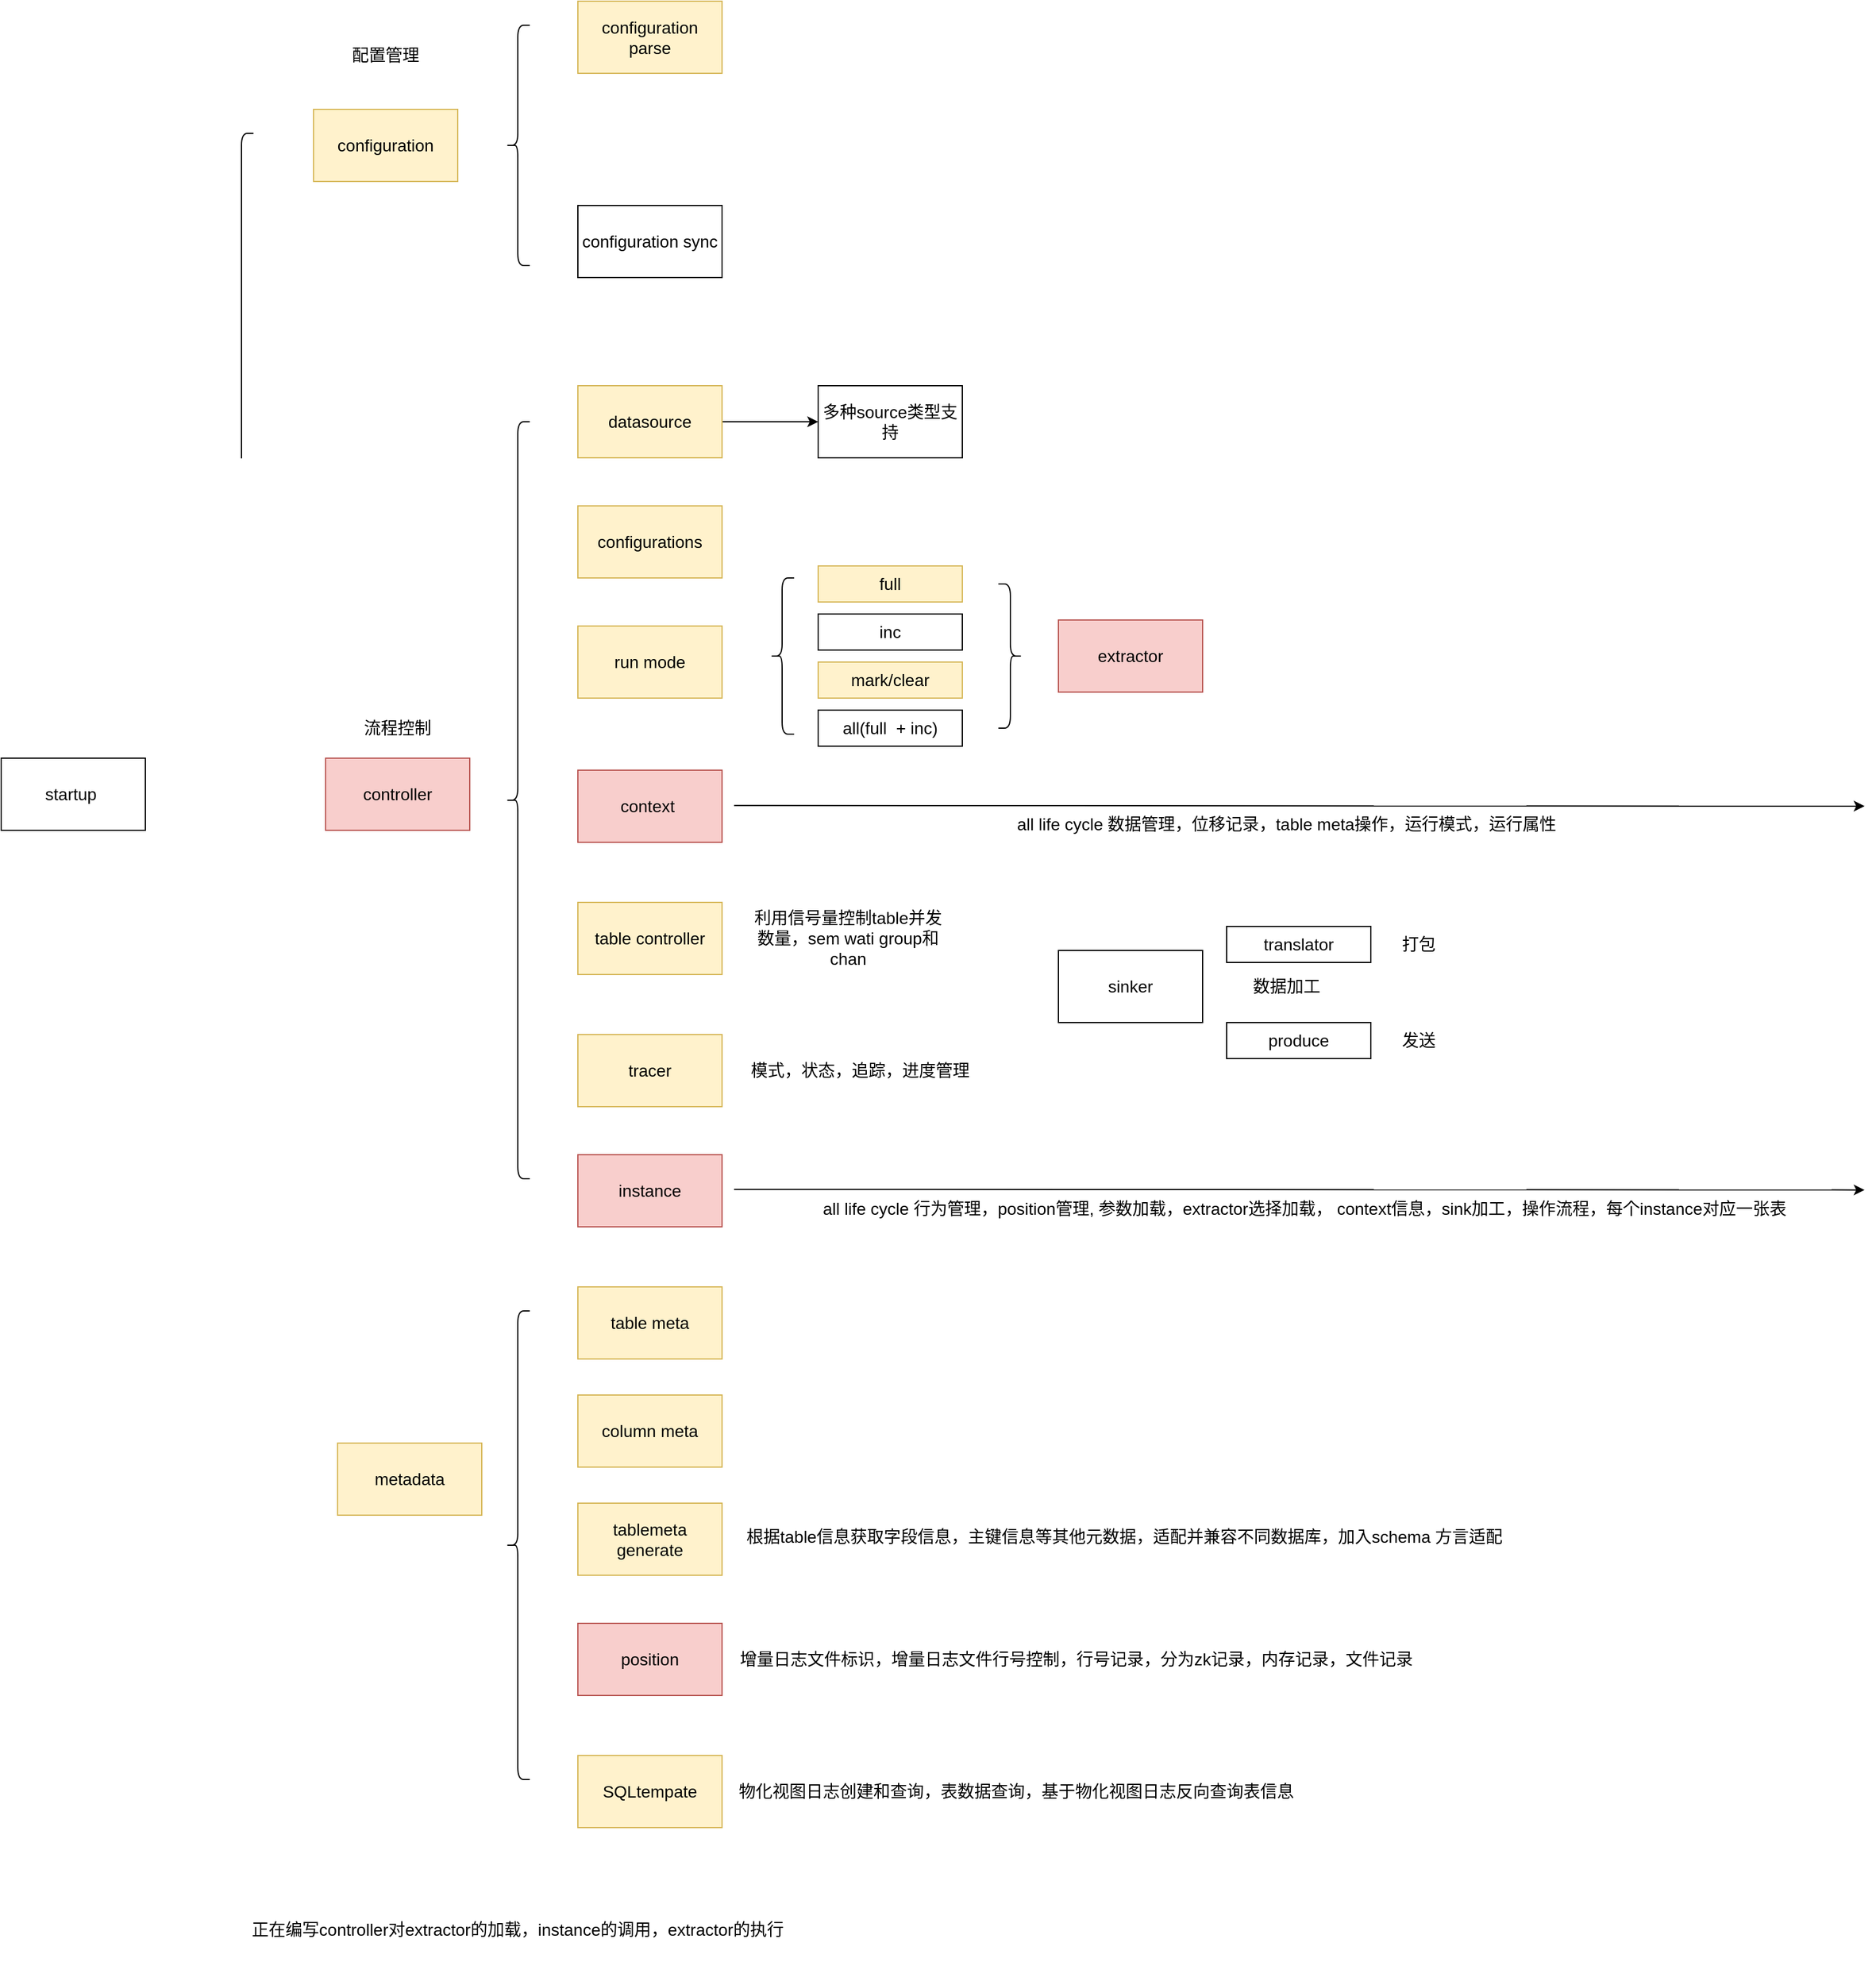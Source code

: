 <mxfile version="20.0.4" type="github" pages="2">
  <diagram id="Uya6pgXnaCPI3lfLYF1-" name="Page-1">
    <mxGraphModel dx="2736" dy="2756" grid="1" gridSize="10" guides="1" tooltips="1" connect="1" arrows="1" fold="1" page="1" pageScale="1" pageWidth="850" pageHeight="1100" math="0" shadow="0">
      <root>
        <mxCell id="0" />
        <mxCell id="1" parent="0" />
        <mxCell id="161mTq9g-FemefKwEqO9-1" value="startup&amp;nbsp;" style="whiteSpace=wrap;html=1;fontSize=14;" vertex="1" parent="1">
          <mxGeometry x="130" y="240" width="120" height="60" as="geometry" />
        </mxCell>
        <mxCell id="161mTq9g-FemefKwEqO9-4" value="controller" style="whiteSpace=wrap;html=1;fillColor=#f8cecc;strokeColor=#b85450;fontSize=14;" vertex="1" parent="1">
          <mxGeometry x="400" y="240" width="120" height="60" as="geometry" />
        </mxCell>
        <mxCell id="161mTq9g-FemefKwEqO9-44" value="" style="edgeStyle=orthogonalEdgeStyle;rounded=0;orthogonalLoop=1;jettySize=auto;html=1;fontSize=14;" edge="1" parent="1" source="161mTq9g-FemefKwEqO9-6" target="161mTq9g-FemefKwEqO9-43">
          <mxGeometry relative="1" as="geometry" />
        </mxCell>
        <mxCell id="161mTq9g-FemefKwEqO9-6" value="datasource" style="whiteSpace=wrap;html=1;fillColor=#fff2cc;strokeColor=#d6b656;fontSize=14;" vertex="1" parent="1">
          <mxGeometry x="610" y="-70" width="120" height="60" as="geometry" />
        </mxCell>
        <mxCell id="161mTq9g-FemefKwEqO9-8" value="configurations" style="whiteSpace=wrap;html=1;fillColor=#fff2cc;strokeColor=#d6b656;fontSize=14;" vertex="1" parent="1">
          <mxGeometry x="610" y="30" width="120" height="60" as="geometry" />
        </mxCell>
        <mxCell id="161mTq9g-FemefKwEqO9-9" value="run mode" style="whiteSpace=wrap;html=1;fillColor=#fff2cc;strokeColor=#d6b656;fontSize=14;" vertex="1" parent="1">
          <mxGeometry x="610" y="130" width="120" height="60" as="geometry" />
        </mxCell>
        <mxCell id="161mTq9g-FemefKwEqO9-10" value="context&amp;nbsp;" style="whiteSpace=wrap;html=1;fillColor=#f8cecc;strokeColor=#b85450;fontSize=14;" vertex="1" parent="1">
          <mxGeometry x="610" y="250" width="120" height="60" as="geometry" />
        </mxCell>
        <mxCell id="161mTq9g-FemefKwEqO9-11" value="table controller" style="whiteSpace=wrap;html=1;fillColor=#fff2cc;strokeColor=#d6b656;fontSize=14;" vertex="1" parent="1">
          <mxGeometry x="610" y="360" width="120" height="60" as="geometry" />
        </mxCell>
        <mxCell id="161mTq9g-FemefKwEqO9-12" value="tracer" style="whiteSpace=wrap;html=1;fillColor=#fff2cc;strokeColor=#d6b656;fontSize=14;" vertex="1" parent="1">
          <mxGeometry x="610" y="470" width="120" height="60" as="geometry" />
        </mxCell>
        <mxCell id="161mTq9g-FemefKwEqO9-13" value="instance" style="whiteSpace=wrap;html=1;fillColor=#f8cecc;strokeColor=#b85450;fontSize=14;" vertex="1" parent="1">
          <mxGeometry x="610" y="570" width="120" height="60" as="geometry" />
        </mxCell>
        <mxCell id="161mTq9g-FemefKwEqO9-15" value="" style="shape=curlyBracket;whiteSpace=wrap;html=1;rounded=1;fontSize=14;" vertex="1" parent="1">
          <mxGeometry x="550" y="-40" width="20" height="630" as="geometry" />
        </mxCell>
        <mxCell id="161mTq9g-FemefKwEqO9-17" value="流程控制" style="text;html=1;strokeColor=none;fillColor=none;align=center;verticalAlign=middle;whiteSpace=wrap;rounded=0;fontSize=14;" vertex="1" parent="1">
          <mxGeometry x="430" y="200" width="60" height="30" as="geometry" />
        </mxCell>
        <mxCell id="161mTq9g-FemefKwEqO9-18" value="metadata" style="whiteSpace=wrap;html=1;fillColor=#fff2cc;strokeColor=#d6b656;fontSize=14;" vertex="1" parent="1">
          <mxGeometry x="410" y="810" width="120" height="60" as="geometry" />
        </mxCell>
        <mxCell id="161mTq9g-FemefKwEqO9-19" value="configuration" style="whiteSpace=wrap;html=1;fillColor=#fff2cc;strokeColor=#d6b656;fontSize=14;" vertex="1" parent="1">
          <mxGeometry x="390" y="-300" width="120" height="60" as="geometry" />
        </mxCell>
        <mxCell id="161mTq9g-FemefKwEqO9-20" value="配置管理" style="text;html=1;strokeColor=none;fillColor=none;align=center;verticalAlign=middle;whiteSpace=wrap;rounded=0;fontSize=14;" vertex="1" parent="1">
          <mxGeometry x="420" y="-360" width="60" height="30" as="geometry" />
        </mxCell>
        <mxCell id="161mTq9g-FemefKwEqO9-21" value="configuration parse" style="whiteSpace=wrap;html=1;fillColor=#fff2cc;strokeColor=#d6b656;fontSize=14;" vertex="1" parent="1">
          <mxGeometry x="610" y="-390" width="120" height="60" as="geometry" />
        </mxCell>
        <mxCell id="161mTq9g-FemefKwEqO9-22" value="configuration sync" style="whiteSpace=wrap;html=1;fontSize=14;" vertex="1" parent="1">
          <mxGeometry x="610" y="-220" width="120" height="60" as="geometry" />
        </mxCell>
        <mxCell id="161mTq9g-FemefKwEqO9-23" value="table meta" style="whiteSpace=wrap;html=1;fillColor=#fff2cc;strokeColor=#d6b656;fontSize=14;" vertex="1" parent="1">
          <mxGeometry x="610" y="680" width="120" height="60" as="geometry" />
        </mxCell>
        <mxCell id="161mTq9g-FemefKwEqO9-24" value="column meta" style="whiteSpace=wrap;html=1;fillColor=#fff2cc;strokeColor=#d6b656;fontSize=14;" vertex="1" parent="1">
          <mxGeometry x="610" y="770" width="120" height="60" as="geometry" />
        </mxCell>
        <mxCell id="161mTq9g-FemefKwEqO9-25" value="tablemeta generate" style="whiteSpace=wrap;html=1;fillColor=#fff2cc;strokeColor=#d6b656;fontSize=14;" vertex="1" parent="1">
          <mxGeometry x="610" y="860" width="120" height="60" as="geometry" />
        </mxCell>
        <mxCell id="161mTq9g-FemefKwEqO9-26" value="" style="shape=curlyBracket;whiteSpace=wrap;html=1;rounded=1;fontSize=14;" vertex="1" parent="1">
          <mxGeometry x="550" y="700" width="20" height="390" as="geometry" />
        </mxCell>
        <mxCell id="161mTq9g-FemefKwEqO9-27" value="" style="shape=curlyBracket;whiteSpace=wrap;html=1;rounded=1;fontSize=14;" vertex="1" parent="1">
          <mxGeometry x="550" y="-370" width="20" height="200" as="geometry" />
        </mxCell>
        <mxCell id="161mTq9g-FemefKwEqO9-28" value="extractor" style="whiteSpace=wrap;html=1;fillColor=#f8cecc;strokeColor=#b85450;fontSize=14;" vertex="1" parent="1">
          <mxGeometry x="1010" y="125" width="120" height="60" as="geometry" />
        </mxCell>
        <mxCell id="161mTq9g-FemefKwEqO9-29" value="sinker" style="whiteSpace=wrap;html=1;fontSize=14;" vertex="1" parent="1">
          <mxGeometry x="1010" y="400" width="120" height="60" as="geometry" />
        </mxCell>
        <mxCell id="161mTq9g-FemefKwEqO9-30" value="利用信号量控制table并发数量，sem wati group和chan" style="text;html=1;strokeColor=none;fillColor=none;align=center;verticalAlign=middle;whiteSpace=wrap;rounded=0;fontSize=14;" vertex="1" parent="1">
          <mxGeometry x="750" y="355" width="170" height="70" as="geometry" />
        </mxCell>
        <mxCell id="161mTq9g-FemefKwEqO9-31" value="position" style="whiteSpace=wrap;html=1;fillColor=#f8cecc;strokeColor=#b85450;fontSize=14;" vertex="1" parent="1">
          <mxGeometry x="610" y="960" width="120" height="60" as="geometry" />
        </mxCell>
        <mxCell id="161mTq9g-FemefKwEqO9-32" value="" style="endArrow=classic;html=1;rounded=0;fontSize=14;" edge="1" parent="1">
          <mxGeometry width="50" height="50" relative="1" as="geometry">
            <mxPoint x="740" y="598.82" as="sourcePoint" />
            <mxPoint x="1681" y="599.32" as="targetPoint" />
          </mxGeometry>
        </mxCell>
        <mxCell id="161mTq9g-FemefKwEqO9-33" value="&lt;font style=&quot;font-size: 14px;&quot;&gt;all life cycle 数据管理，位移记录，table meta操作，运行模式，运行属性&lt;/font&gt;" style="text;html=1;strokeColor=none;fillColor=none;align=center;verticalAlign=middle;whiteSpace=wrap;rounded=0;fontSize=14;" vertex="1" parent="1">
          <mxGeometry x="880" y="280" width="640" height="30" as="geometry" />
        </mxCell>
        <mxCell id="161mTq9g-FemefKwEqO9-34" value="" style="endArrow=classic;html=1;rounded=0;fontSize=14;" edge="1" parent="1">
          <mxGeometry width="50" height="50" relative="1" as="geometry">
            <mxPoint x="740" y="279.41" as="sourcePoint" />
            <mxPoint x="1681" y="279.91" as="targetPoint" />
          </mxGeometry>
        </mxCell>
        <mxCell id="161mTq9g-FemefKwEqO9-35" value="&lt;font style=&quot;font-size: 14px;&quot;&gt;all life cycle 行为管理，position管理, 参数加载，extractor选择加载， context信息，sink加工，操作流程，每个instance对应一张表&lt;/font&gt;" style="text;html=1;strokeColor=none;fillColor=none;align=center;verticalAlign=middle;whiteSpace=wrap;rounded=0;fontSize=14;" vertex="1" parent="1">
          <mxGeometry x="800" y="600" width="830" height="30" as="geometry" />
        </mxCell>
        <mxCell id="161mTq9g-FemefKwEqO9-36" value="" style="shape=curlyBracket;whiteSpace=wrap;html=1;rounded=1;fontSize=14;" vertex="1" parent="1">
          <mxGeometry x="320" y="-280" width="20" height="1120" as="geometry" />
        </mxCell>
        <mxCell id="161mTq9g-FemefKwEqO9-38" value="SQLtempate" style="whiteSpace=wrap;html=1;fillColor=#fff2cc;strokeColor=#d6b656;fontSize=14;" vertex="1" parent="1">
          <mxGeometry x="610" y="1070" width="120" height="60" as="geometry" />
        </mxCell>
        <mxCell id="161mTq9g-FemefKwEqO9-39" value="物化视图日志创建和查询，表数据查询，基于物化视图日志反向查询表信息" style="text;html=1;strokeColor=none;fillColor=none;align=center;verticalAlign=middle;whiteSpace=wrap;rounded=0;fontSize=14;" vertex="1" parent="1">
          <mxGeometry x="670" y="1065" width="610" height="70" as="geometry" />
        </mxCell>
        <mxCell id="161mTq9g-FemefKwEqO9-40" value="增量日志文件标识，增量日志文件行号控制，行号记录，分为zk记录，内存记录，文件记录" style="text;html=1;strokeColor=none;fillColor=none;align=center;verticalAlign=middle;whiteSpace=wrap;rounded=0;fontSize=14;" vertex="1" parent="1">
          <mxGeometry x="720" y="955" width="610" height="70" as="geometry" />
        </mxCell>
        <mxCell id="161mTq9g-FemefKwEqO9-41" value="根据table信息获取字段信息，主键信息等其他元数据，适配并兼容不同数据库，加入schema 方言适配" style="text;html=1;strokeColor=none;fillColor=none;align=center;verticalAlign=middle;whiteSpace=wrap;rounded=0;fontSize=14;" vertex="1" parent="1">
          <mxGeometry x="720" y="855" width="690" height="65" as="geometry" />
        </mxCell>
        <mxCell id="161mTq9g-FemefKwEqO9-43" value="多种source类型支持" style="whiteSpace=wrap;html=1;fontSize=14;" vertex="1" parent="1">
          <mxGeometry x="810" y="-70" width="120" height="60" as="geometry" />
        </mxCell>
        <mxCell id="161mTq9g-FemefKwEqO9-45" value="full" style="whiteSpace=wrap;html=1;fillColor=#fff2cc;strokeColor=#d6b656;fontSize=14;" vertex="1" parent="1">
          <mxGeometry x="810" y="80" width="120" height="30" as="geometry" />
        </mxCell>
        <mxCell id="161mTq9g-FemefKwEqO9-48" value="inc" style="whiteSpace=wrap;html=1;fontSize=14;" vertex="1" parent="1">
          <mxGeometry x="810" y="120" width="120" height="30" as="geometry" />
        </mxCell>
        <mxCell id="161mTq9g-FemefKwEqO9-49" value="mark/clear" style="whiteSpace=wrap;html=1;fillColor=#fff2cc;strokeColor=#d6b656;fontSize=14;" vertex="1" parent="1">
          <mxGeometry x="810" y="160" width="120" height="30" as="geometry" />
        </mxCell>
        <mxCell id="161mTq9g-FemefKwEqO9-50" value="all(full &amp;nbsp;+ inc)" style="whiteSpace=wrap;html=1;fontSize=14;" vertex="1" parent="1">
          <mxGeometry x="810" y="200" width="120" height="30" as="geometry" />
        </mxCell>
        <mxCell id="161mTq9g-FemefKwEqO9-51" value="" style="shape=curlyBracket;whiteSpace=wrap;html=1;rounded=1;fontSize=14;" vertex="1" parent="1">
          <mxGeometry x="770" y="90" width="20" height="130" as="geometry" />
        </mxCell>
        <mxCell id="161mTq9g-FemefKwEqO9-52" value="" style="shape=curlyBracket;whiteSpace=wrap;html=1;rounded=1;flipH=1;fontSize=14;" vertex="1" parent="1">
          <mxGeometry x="960" y="95" width="20" height="120" as="geometry" />
        </mxCell>
        <mxCell id="161mTq9g-FemefKwEqO9-53" value="数据加工" style="text;html=1;strokeColor=none;fillColor=none;align=center;verticalAlign=middle;whiteSpace=wrap;rounded=0;fontSize=14;" vertex="1" parent="1">
          <mxGeometry x="1070" y="412.5" width="260" height="35" as="geometry" />
        </mxCell>
        <mxCell id="161mTq9g-FemefKwEqO9-54" value="translator" style="rounded=0;whiteSpace=wrap;html=1;fontSize=14;" vertex="1" parent="1">
          <mxGeometry x="1150" y="380" width="120" height="30" as="geometry" />
        </mxCell>
        <mxCell id="161mTq9g-FemefKwEqO9-55" value="produce" style="rounded=0;whiteSpace=wrap;html=1;fontSize=14;" vertex="1" parent="1">
          <mxGeometry x="1150" y="460" width="120" height="30" as="geometry" />
        </mxCell>
        <mxCell id="161mTq9g-FemefKwEqO9-56" value="打包" style="text;html=1;strokeColor=none;fillColor=none;align=center;verticalAlign=middle;whiteSpace=wrap;rounded=0;fontSize=14;" vertex="1" parent="1">
          <mxGeometry x="1280" y="380" width="60" height="30" as="geometry" />
        </mxCell>
        <mxCell id="161mTq9g-FemefKwEqO9-57" value="发送" style="text;html=1;strokeColor=none;fillColor=none;align=center;verticalAlign=middle;whiteSpace=wrap;rounded=0;fontSize=14;" vertex="1" parent="1">
          <mxGeometry x="1280" y="460" width="60" height="30" as="geometry" />
        </mxCell>
        <mxCell id="161mTq9g-FemefKwEqO9-58" value="模式，状态，追踪，进度管理" style="text;html=1;strokeColor=none;fillColor=none;align=center;verticalAlign=middle;whiteSpace=wrap;rounded=0;fontSize=14;" vertex="1" parent="1">
          <mxGeometry x="710" y="462.5" width="270" height="75" as="geometry" />
        </mxCell>
        <mxCell id="161mTq9g-FemefKwEqO9-59" value="正在编写controller对extractor的加载，instance的调用，extractor的执行" style="text;html=1;strokeColor=none;fillColor=none;align=center;verticalAlign=middle;whiteSpace=wrap;rounded=0;fontSize=14;" vertex="1" parent="1">
          <mxGeometry x="300" y="1170" width="520" height="90" as="geometry" />
        </mxCell>
      </root>
    </mxGraphModel>
  </diagram>
  <diagram id="quNI8VKZM1FfS6uPt2l9" name="Page-2">
    <mxGraphModel dx="1368" dy="828" grid="1" gridSize="10" guides="1" tooltips="1" connect="1" arrows="1" fold="1" page="1" pageScale="1" pageWidth="850" pageHeight="1100" math="0" shadow="0">
      <root>
        <mxCell id="0" />
        <mxCell id="1" parent="0" />
      </root>
    </mxGraphModel>
  </diagram>
</mxfile>

